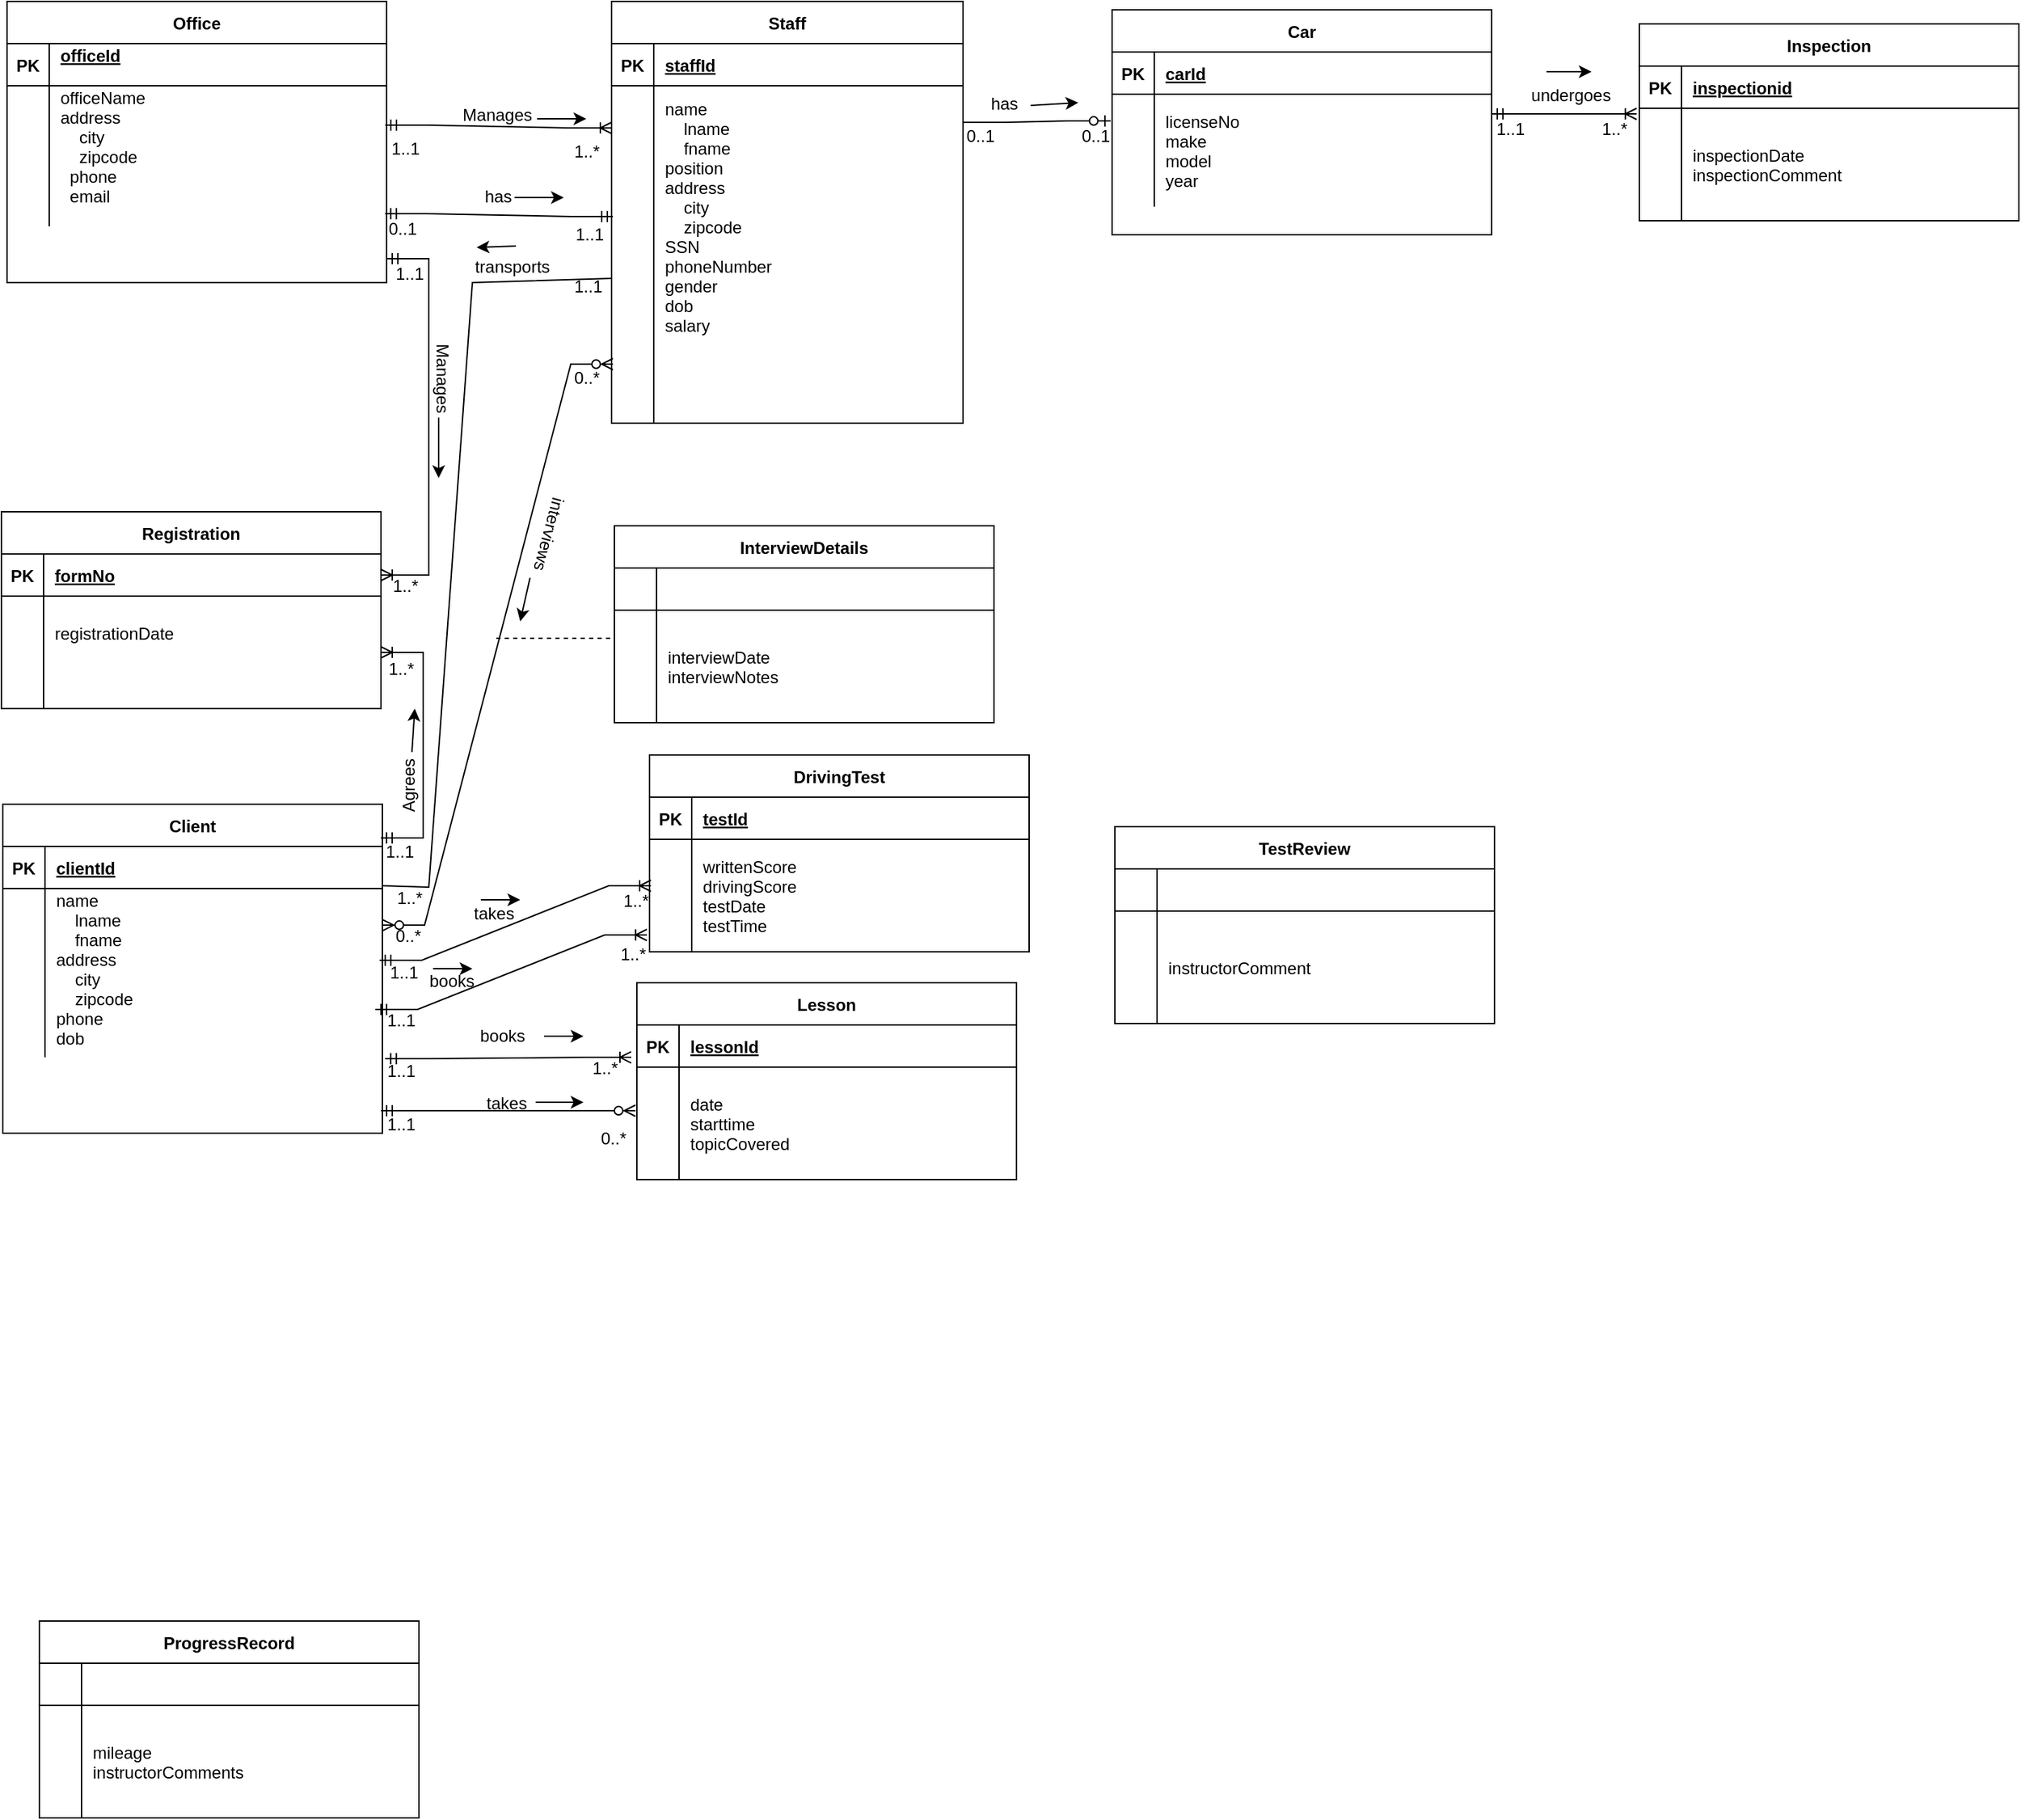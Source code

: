 <mxfile version="24.0.2" type="github">
  <diagram id="R2lEEEUBdFMjLlhIrx00" name="Page-1">
    <mxGraphModel dx="1194" dy="606" grid="0" gridSize="10" guides="1" tooltips="1" connect="1" arrows="1" fold="1" page="1" pageScale="1" pageWidth="850" pageHeight="1100" math="0" shadow="0" extFonts="Permanent Marker^https://fonts.googleapis.com/css?family=Permanent+Marker">
      <root>
        <mxCell id="0" />
        <mxCell id="1" parent="0" />
        <mxCell id="C-vyLk0tnHw3VtMMgP7b-2" value="Staff" style="shape=table;startSize=30;container=1;collapsible=1;childLayout=tableLayout;fixedRows=1;rowLines=0;fontStyle=1;align=center;resizeLast=1;" parent="1" vertex="1">
          <mxGeometry x="470" y="90" width="250" height="300" as="geometry" />
        </mxCell>
        <mxCell id="C-vyLk0tnHw3VtMMgP7b-3" value="" style="shape=partialRectangle;collapsible=0;dropTarget=0;pointerEvents=0;fillColor=none;points=[[0,0.5],[1,0.5]];portConstraint=eastwest;top=0;left=0;right=0;bottom=1;" parent="C-vyLk0tnHw3VtMMgP7b-2" vertex="1">
          <mxGeometry y="30" width="250" height="30" as="geometry" />
        </mxCell>
        <mxCell id="C-vyLk0tnHw3VtMMgP7b-4" value="PK" style="shape=partialRectangle;overflow=hidden;connectable=0;fillColor=none;top=0;left=0;bottom=0;right=0;fontStyle=1;" parent="C-vyLk0tnHw3VtMMgP7b-3" vertex="1">
          <mxGeometry width="30" height="30" as="geometry">
            <mxRectangle width="30" height="30" as="alternateBounds" />
          </mxGeometry>
        </mxCell>
        <mxCell id="C-vyLk0tnHw3VtMMgP7b-5" value="staffId" style="shape=partialRectangle;overflow=hidden;connectable=0;fillColor=none;top=0;left=0;bottom=0;right=0;align=left;spacingLeft=6;fontStyle=5;" parent="C-vyLk0tnHw3VtMMgP7b-3" vertex="1">
          <mxGeometry x="30" width="220" height="30" as="geometry">
            <mxRectangle width="220" height="30" as="alternateBounds" />
          </mxGeometry>
        </mxCell>
        <mxCell id="C-vyLk0tnHw3VtMMgP7b-6" value="" style="shape=partialRectangle;collapsible=0;dropTarget=0;pointerEvents=0;fillColor=none;points=[[0,0.5],[1,0.5]];portConstraint=eastwest;top=0;left=0;right=0;bottom=0;" parent="C-vyLk0tnHw3VtMMgP7b-2" vertex="1">
          <mxGeometry y="60" width="250" height="200" as="geometry" />
        </mxCell>
        <mxCell id="C-vyLk0tnHw3VtMMgP7b-7" value="" style="shape=partialRectangle;overflow=hidden;connectable=0;fillColor=none;top=0;left=0;bottom=0;right=0;" parent="C-vyLk0tnHw3VtMMgP7b-6" vertex="1">
          <mxGeometry width="30" height="200" as="geometry">
            <mxRectangle width="30" height="200" as="alternateBounds" />
          </mxGeometry>
        </mxCell>
        <mxCell id="C-vyLk0tnHw3VtMMgP7b-8" value="name&#xa;    lname&#xa;    fname&#xa;position&#xa;address&#xa;    city&#xa;    zipcode&#xa;SSN&#xa;phoneNumber&#xa;gender&#xa;dob&#xa;salary&#xa;" style="shape=partialRectangle;overflow=hidden;connectable=0;fillColor=none;top=0;left=0;bottom=0;right=0;align=left;spacingLeft=6;" parent="C-vyLk0tnHw3VtMMgP7b-6" vertex="1">
          <mxGeometry x="30" width="220" height="200" as="geometry">
            <mxRectangle width="220" height="200" as="alternateBounds" />
          </mxGeometry>
        </mxCell>
        <mxCell id="C-vyLk0tnHw3VtMMgP7b-9" value="" style="shape=partialRectangle;collapsible=0;dropTarget=0;pointerEvents=0;fillColor=none;points=[[0,0.5],[1,0.5]];portConstraint=eastwest;top=0;left=0;right=0;bottom=0;" parent="C-vyLk0tnHw3VtMMgP7b-2" vertex="1">
          <mxGeometry y="260" width="250" height="40" as="geometry" />
        </mxCell>
        <mxCell id="C-vyLk0tnHw3VtMMgP7b-10" value="" style="shape=partialRectangle;overflow=hidden;connectable=0;fillColor=none;top=0;left=0;bottom=0;right=0;" parent="C-vyLk0tnHw3VtMMgP7b-9" vertex="1">
          <mxGeometry width="30" height="40" as="geometry">
            <mxRectangle width="30" height="40" as="alternateBounds" />
          </mxGeometry>
        </mxCell>
        <mxCell id="C-vyLk0tnHw3VtMMgP7b-11" value="" style="shape=partialRectangle;overflow=hidden;connectable=0;fillColor=none;top=0;left=0;bottom=0;right=0;align=left;spacingLeft=6;" parent="C-vyLk0tnHw3VtMMgP7b-9" vertex="1">
          <mxGeometry x="30" width="220" height="40" as="geometry">
            <mxRectangle width="220" height="40" as="alternateBounds" />
          </mxGeometry>
        </mxCell>
        <mxCell id="C-vyLk0tnHw3VtMMgP7b-23" value="Office" style="shape=table;startSize=30;container=1;collapsible=1;childLayout=tableLayout;fixedRows=1;rowLines=0;fontStyle=1;align=center;resizeLast=1;" parent="1" vertex="1">
          <mxGeometry x="40" y="90" width="270" height="200" as="geometry" />
        </mxCell>
        <mxCell id="C-vyLk0tnHw3VtMMgP7b-24" value="" style="shape=partialRectangle;collapsible=0;dropTarget=0;pointerEvents=0;fillColor=none;points=[[0,0.5],[1,0.5]];portConstraint=eastwest;top=0;left=0;right=0;bottom=1;" parent="C-vyLk0tnHw3VtMMgP7b-23" vertex="1">
          <mxGeometry y="30" width="270" height="30" as="geometry" />
        </mxCell>
        <mxCell id="C-vyLk0tnHw3VtMMgP7b-25" value="PK" style="shape=partialRectangle;overflow=hidden;connectable=0;fillColor=none;top=0;left=0;bottom=0;right=0;fontStyle=1;" parent="C-vyLk0tnHw3VtMMgP7b-24" vertex="1">
          <mxGeometry width="30" height="30" as="geometry">
            <mxRectangle width="30" height="30" as="alternateBounds" />
          </mxGeometry>
        </mxCell>
        <mxCell id="C-vyLk0tnHw3VtMMgP7b-26" value="officeId&#xa;" style="shape=partialRectangle;overflow=hidden;connectable=0;fillColor=none;top=0;left=0;bottom=0;right=0;align=left;spacingLeft=6;fontStyle=5;" parent="C-vyLk0tnHw3VtMMgP7b-24" vertex="1">
          <mxGeometry x="30" width="240" height="30" as="geometry">
            <mxRectangle width="240" height="30" as="alternateBounds" />
          </mxGeometry>
        </mxCell>
        <mxCell id="C-vyLk0tnHw3VtMMgP7b-27" value="" style="shape=partialRectangle;collapsible=0;dropTarget=0;pointerEvents=0;fillColor=none;points=[[0,0.5],[1,0.5]];portConstraint=eastwest;top=0;left=0;right=0;bottom=0;" parent="C-vyLk0tnHw3VtMMgP7b-23" vertex="1">
          <mxGeometry y="60" width="270" height="100" as="geometry" />
        </mxCell>
        <mxCell id="C-vyLk0tnHw3VtMMgP7b-28" value="" style="shape=partialRectangle;overflow=hidden;connectable=0;fillColor=none;top=0;left=0;bottom=0;right=0;" parent="C-vyLk0tnHw3VtMMgP7b-27" vertex="1">
          <mxGeometry width="30" height="100" as="geometry">
            <mxRectangle width="30" height="100" as="alternateBounds" />
          </mxGeometry>
        </mxCell>
        <mxCell id="C-vyLk0tnHw3VtMMgP7b-29" value="officeName&#xa;address&#xa;    city&#xa;    zipcode&#xa;  phone&#xa;  email&#xa;&#xa;" style="shape=partialRectangle;overflow=hidden;connectable=0;fillColor=none;top=0;left=0;bottom=0;right=0;align=left;spacingLeft=6;" parent="C-vyLk0tnHw3VtMMgP7b-27" vertex="1">
          <mxGeometry x="30" width="240" height="100" as="geometry">
            <mxRectangle width="240" height="100" as="alternateBounds" />
          </mxGeometry>
        </mxCell>
        <mxCell id="NRWMTkdjOO6M37qrP40V-1" value="Client" style="shape=table;startSize=30;container=1;collapsible=1;childLayout=tableLayout;fixedRows=1;rowLines=0;fontStyle=1;align=center;resizeLast=1;" vertex="1" parent="1">
          <mxGeometry x="37" y="661" width="270" height="234" as="geometry" />
        </mxCell>
        <mxCell id="NRWMTkdjOO6M37qrP40V-2" value="" style="shape=partialRectangle;collapsible=0;dropTarget=0;pointerEvents=0;fillColor=none;points=[[0,0.5],[1,0.5]];portConstraint=eastwest;top=0;left=0;right=0;bottom=1;" vertex="1" parent="NRWMTkdjOO6M37qrP40V-1">
          <mxGeometry y="30" width="270" height="30" as="geometry" />
        </mxCell>
        <mxCell id="NRWMTkdjOO6M37qrP40V-3" value="PK" style="shape=partialRectangle;overflow=hidden;connectable=0;fillColor=none;top=0;left=0;bottom=0;right=0;fontStyle=1;" vertex="1" parent="NRWMTkdjOO6M37qrP40V-2">
          <mxGeometry width="30" height="30" as="geometry">
            <mxRectangle width="30" height="30" as="alternateBounds" />
          </mxGeometry>
        </mxCell>
        <mxCell id="NRWMTkdjOO6M37qrP40V-4" value="clientId" style="shape=partialRectangle;overflow=hidden;connectable=0;fillColor=none;top=0;left=0;bottom=0;right=0;align=left;spacingLeft=6;fontStyle=5;" vertex="1" parent="NRWMTkdjOO6M37qrP40V-2">
          <mxGeometry x="30" width="240" height="30" as="geometry">
            <mxRectangle width="240" height="30" as="alternateBounds" />
          </mxGeometry>
        </mxCell>
        <mxCell id="NRWMTkdjOO6M37qrP40V-5" value="" style="shape=partialRectangle;collapsible=0;dropTarget=0;pointerEvents=0;fillColor=none;points=[[0,0.5],[1,0.5]];portConstraint=eastwest;top=0;left=0;right=0;bottom=0;" vertex="1" parent="NRWMTkdjOO6M37qrP40V-1">
          <mxGeometry y="60" width="270" height="120" as="geometry" />
        </mxCell>
        <mxCell id="NRWMTkdjOO6M37qrP40V-6" value="" style="shape=partialRectangle;overflow=hidden;connectable=0;fillColor=none;top=0;left=0;bottom=0;right=0;" vertex="1" parent="NRWMTkdjOO6M37qrP40V-5">
          <mxGeometry width="30" height="120" as="geometry">
            <mxRectangle width="30" height="120" as="alternateBounds" />
          </mxGeometry>
        </mxCell>
        <mxCell id="NRWMTkdjOO6M37qrP40V-7" value="name&#xa;    lname&#xa;    fname&#xa;address&#xa;    city&#xa;    zipcode&#xa;phone&#xa;dob&#xa;    &#xa;&#xa;" style="shape=partialRectangle;overflow=hidden;connectable=0;fillColor=none;top=0;left=0;bottom=0;right=0;align=left;spacingLeft=6;" vertex="1" parent="NRWMTkdjOO6M37qrP40V-5">
          <mxGeometry x="30" width="240" height="120" as="geometry">
            <mxRectangle width="240" height="120" as="alternateBounds" />
          </mxGeometry>
        </mxCell>
        <mxCell id="NRWMTkdjOO6M37qrP40V-8" value="Registration" style="shape=table;startSize=30;container=1;collapsible=1;childLayout=tableLayout;fixedRows=1;rowLines=0;fontStyle=1;align=center;resizeLast=1;" vertex="1" parent="1">
          <mxGeometry x="36" y="453" width="270" height="140" as="geometry" />
        </mxCell>
        <mxCell id="NRWMTkdjOO6M37qrP40V-9" value="" style="shape=partialRectangle;collapsible=0;dropTarget=0;pointerEvents=0;fillColor=none;points=[[0,0.5],[1,0.5]];portConstraint=eastwest;top=0;left=0;right=0;bottom=1;" vertex="1" parent="NRWMTkdjOO6M37qrP40V-8">
          <mxGeometry y="30" width="270" height="30" as="geometry" />
        </mxCell>
        <mxCell id="NRWMTkdjOO6M37qrP40V-10" value="PK" style="shape=partialRectangle;overflow=hidden;connectable=0;fillColor=none;top=0;left=0;bottom=0;right=0;fontStyle=1;" vertex="1" parent="NRWMTkdjOO6M37qrP40V-9">
          <mxGeometry width="30" height="30" as="geometry">
            <mxRectangle width="30" height="30" as="alternateBounds" />
          </mxGeometry>
        </mxCell>
        <mxCell id="NRWMTkdjOO6M37qrP40V-11" value="formNo" style="shape=partialRectangle;overflow=hidden;connectable=0;fillColor=none;top=0;left=0;bottom=0;right=0;align=left;spacingLeft=6;fontStyle=5;" vertex="1" parent="NRWMTkdjOO6M37qrP40V-9">
          <mxGeometry x="30" width="240" height="30" as="geometry">
            <mxRectangle width="240" height="30" as="alternateBounds" />
          </mxGeometry>
        </mxCell>
        <mxCell id="NRWMTkdjOO6M37qrP40V-12" value="" style="shape=partialRectangle;collapsible=0;dropTarget=0;pointerEvents=0;fillColor=none;points=[[0,0.5],[1,0.5]];portConstraint=eastwest;top=0;left=0;right=0;bottom=0;" vertex="1" parent="NRWMTkdjOO6M37qrP40V-8">
          <mxGeometry y="60" width="270" height="80" as="geometry" />
        </mxCell>
        <mxCell id="NRWMTkdjOO6M37qrP40V-13" value="" style="shape=partialRectangle;overflow=hidden;connectable=0;fillColor=none;top=0;left=0;bottom=0;right=0;" vertex="1" parent="NRWMTkdjOO6M37qrP40V-12">
          <mxGeometry width="30" height="80" as="geometry">
            <mxRectangle width="30" height="80" as="alternateBounds" />
          </mxGeometry>
        </mxCell>
        <mxCell id="NRWMTkdjOO6M37qrP40V-14" value="registrationDate    &#xa;&#xa;" style="shape=partialRectangle;overflow=hidden;connectable=0;fillColor=none;top=0;left=0;bottom=0;right=0;align=left;spacingLeft=6;" vertex="1" parent="NRWMTkdjOO6M37qrP40V-12">
          <mxGeometry x="30" width="240" height="80" as="geometry">
            <mxRectangle width="240" height="80" as="alternateBounds" />
          </mxGeometry>
        </mxCell>
        <mxCell id="NRWMTkdjOO6M37qrP40V-15" value="Car" style="shape=table;startSize=30;container=1;collapsible=1;childLayout=tableLayout;fixedRows=1;rowLines=0;fontStyle=1;align=center;resizeLast=1;" vertex="1" parent="1">
          <mxGeometry x="826" y="96" width="270" height="160" as="geometry" />
        </mxCell>
        <mxCell id="NRWMTkdjOO6M37qrP40V-16" value="" style="shape=partialRectangle;collapsible=0;dropTarget=0;pointerEvents=0;fillColor=none;points=[[0,0.5],[1,0.5]];portConstraint=eastwest;top=0;left=0;right=0;bottom=1;" vertex="1" parent="NRWMTkdjOO6M37qrP40V-15">
          <mxGeometry y="30" width="270" height="30" as="geometry" />
        </mxCell>
        <mxCell id="NRWMTkdjOO6M37qrP40V-17" value="PK" style="shape=partialRectangle;overflow=hidden;connectable=0;fillColor=none;top=0;left=0;bottom=0;right=0;fontStyle=1;" vertex="1" parent="NRWMTkdjOO6M37qrP40V-16">
          <mxGeometry width="30" height="30" as="geometry">
            <mxRectangle width="30" height="30" as="alternateBounds" />
          </mxGeometry>
        </mxCell>
        <mxCell id="NRWMTkdjOO6M37qrP40V-18" value="carId" style="shape=partialRectangle;overflow=hidden;connectable=0;fillColor=none;top=0;left=0;bottom=0;right=0;align=left;spacingLeft=6;fontStyle=5;" vertex="1" parent="NRWMTkdjOO6M37qrP40V-16">
          <mxGeometry x="30" width="240" height="30" as="geometry">
            <mxRectangle width="240" height="30" as="alternateBounds" />
          </mxGeometry>
        </mxCell>
        <mxCell id="NRWMTkdjOO6M37qrP40V-19" value="" style="shape=partialRectangle;collapsible=0;dropTarget=0;pointerEvents=0;fillColor=none;points=[[0,0.5],[1,0.5]];portConstraint=eastwest;top=0;left=0;right=0;bottom=0;" vertex="1" parent="NRWMTkdjOO6M37qrP40V-15">
          <mxGeometry y="60" width="270" height="80" as="geometry" />
        </mxCell>
        <mxCell id="NRWMTkdjOO6M37qrP40V-20" value="" style="shape=partialRectangle;overflow=hidden;connectable=0;fillColor=none;top=0;left=0;bottom=0;right=0;" vertex="1" parent="NRWMTkdjOO6M37qrP40V-19">
          <mxGeometry width="30" height="80" as="geometry">
            <mxRectangle width="30" height="80" as="alternateBounds" />
          </mxGeometry>
        </mxCell>
        <mxCell id="NRWMTkdjOO6M37qrP40V-21" value="licenseNo&#xa;make&#xa;model&#xa;year" style="shape=partialRectangle;overflow=hidden;connectable=0;fillColor=none;top=0;left=0;bottom=0;right=0;align=left;spacingLeft=6;" vertex="1" parent="NRWMTkdjOO6M37qrP40V-19">
          <mxGeometry x="30" width="240" height="80" as="geometry">
            <mxRectangle width="240" height="80" as="alternateBounds" />
          </mxGeometry>
        </mxCell>
        <mxCell id="NRWMTkdjOO6M37qrP40V-22" value="Inspection" style="shape=table;startSize=30;container=1;collapsible=1;childLayout=tableLayout;fixedRows=1;rowLines=0;fontStyle=1;align=center;resizeLast=1;" vertex="1" parent="1">
          <mxGeometry x="1201" y="106" width="270" height="140" as="geometry" />
        </mxCell>
        <mxCell id="NRWMTkdjOO6M37qrP40V-23" value="" style="shape=partialRectangle;collapsible=0;dropTarget=0;pointerEvents=0;fillColor=none;points=[[0,0.5],[1,0.5]];portConstraint=eastwest;top=0;left=0;right=0;bottom=1;" vertex="1" parent="NRWMTkdjOO6M37qrP40V-22">
          <mxGeometry y="30" width="270" height="30" as="geometry" />
        </mxCell>
        <mxCell id="NRWMTkdjOO6M37qrP40V-24" value="PK" style="shape=partialRectangle;overflow=hidden;connectable=0;fillColor=none;top=0;left=0;bottom=0;right=0;fontStyle=1;" vertex="1" parent="NRWMTkdjOO6M37qrP40V-23">
          <mxGeometry width="30" height="30" as="geometry">
            <mxRectangle width="30" height="30" as="alternateBounds" />
          </mxGeometry>
        </mxCell>
        <mxCell id="NRWMTkdjOO6M37qrP40V-25" value="inspectionid" style="shape=partialRectangle;overflow=hidden;connectable=0;fillColor=none;top=0;left=0;bottom=0;right=0;align=left;spacingLeft=6;fontStyle=5;" vertex="1" parent="NRWMTkdjOO6M37qrP40V-23">
          <mxGeometry x="30" width="240" height="30" as="geometry">
            <mxRectangle width="240" height="30" as="alternateBounds" />
          </mxGeometry>
        </mxCell>
        <mxCell id="NRWMTkdjOO6M37qrP40V-26" value="" style="shape=partialRectangle;collapsible=0;dropTarget=0;pointerEvents=0;fillColor=none;points=[[0,0.5],[1,0.5]];portConstraint=eastwest;top=0;left=0;right=0;bottom=0;" vertex="1" parent="NRWMTkdjOO6M37qrP40V-22">
          <mxGeometry y="60" width="270" height="80" as="geometry" />
        </mxCell>
        <mxCell id="NRWMTkdjOO6M37qrP40V-27" value="" style="shape=partialRectangle;overflow=hidden;connectable=0;fillColor=none;top=0;left=0;bottom=0;right=0;" vertex="1" parent="NRWMTkdjOO6M37qrP40V-26">
          <mxGeometry width="30" height="80" as="geometry">
            <mxRectangle width="30" height="80" as="alternateBounds" />
          </mxGeometry>
        </mxCell>
        <mxCell id="NRWMTkdjOO6M37qrP40V-28" value="inspectionDate&#xa;inspectionComment" style="shape=partialRectangle;overflow=hidden;connectable=0;fillColor=none;top=0;left=0;bottom=0;right=0;align=left;spacingLeft=6;" vertex="1" parent="NRWMTkdjOO6M37qrP40V-26">
          <mxGeometry x="30" width="240" height="80" as="geometry">
            <mxRectangle width="240" height="80" as="alternateBounds" />
          </mxGeometry>
        </mxCell>
        <mxCell id="NRWMTkdjOO6M37qrP40V-29" value="Lesson" style="shape=table;startSize=30;container=1;collapsible=1;childLayout=tableLayout;fixedRows=1;rowLines=0;fontStyle=1;align=center;resizeLast=1;" vertex="1" parent="1">
          <mxGeometry x="488" y="788" width="270" height="140" as="geometry" />
        </mxCell>
        <mxCell id="NRWMTkdjOO6M37qrP40V-30" value="" style="shape=partialRectangle;collapsible=0;dropTarget=0;pointerEvents=0;fillColor=none;points=[[0,0.5],[1,0.5]];portConstraint=eastwest;top=0;left=0;right=0;bottom=1;" vertex="1" parent="NRWMTkdjOO6M37qrP40V-29">
          <mxGeometry y="30" width="270" height="30" as="geometry" />
        </mxCell>
        <mxCell id="NRWMTkdjOO6M37qrP40V-31" value="PK" style="shape=partialRectangle;overflow=hidden;connectable=0;fillColor=none;top=0;left=0;bottom=0;right=0;fontStyle=1;" vertex="1" parent="NRWMTkdjOO6M37qrP40V-30">
          <mxGeometry width="30" height="30" as="geometry">
            <mxRectangle width="30" height="30" as="alternateBounds" />
          </mxGeometry>
        </mxCell>
        <mxCell id="NRWMTkdjOO6M37qrP40V-32" value="lessonId" style="shape=partialRectangle;overflow=hidden;connectable=0;fillColor=none;top=0;left=0;bottom=0;right=0;align=left;spacingLeft=6;fontStyle=5;" vertex="1" parent="NRWMTkdjOO6M37qrP40V-30">
          <mxGeometry x="30" width="240" height="30" as="geometry">
            <mxRectangle width="240" height="30" as="alternateBounds" />
          </mxGeometry>
        </mxCell>
        <mxCell id="NRWMTkdjOO6M37qrP40V-33" value="" style="shape=partialRectangle;collapsible=0;dropTarget=0;pointerEvents=0;fillColor=none;points=[[0,0.5],[1,0.5]];portConstraint=eastwest;top=0;left=0;right=0;bottom=0;" vertex="1" parent="NRWMTkdjOO6M37qrP40V-29">
          <mxGeometry y="60" width="270" height="80" as="geometry" />
        </mxCell>
        <mxCell id="NRWMTkdjOO6M37qrP40V-34" value="" style="shape=partialRectangle;overflow=hidden;connectable=0;fillColor=none;top=0;left=0;bottom=0;right=0;" vertex="1" parent="NRWMTkdjOO6M37qrP40V-33">
          <mxGeometry width="30" height="80" as="geometry">
            <mxRectangle width="30" height="80" as="alternateBounds" />
          </mxGeometry>
        </mxCell>
        <mxCell id="NRWMTkdjOO6M37qrP40V-35" value="date&#xa;starttime&#xa;topicCovered" style="shape=partialRectangle;overflow=hidden;connectable=0;fillColor=none;top=0;left=0;bottom=0;right=0;align=left;spacingLeft=6;" vertex="1" parent="NRWMTkdjOO6M37qrP40V-33">
          <mxGeometry x="30" width="240" height="80" as="geometry">
            <mxRectangle width="240" height="80" as="alternateBounds" />
          </mxGeometry>
        </mxCell>
        <mxCell id="NRWMTkdjOO6M37qrP40V-36" value="ProgressRecord" style="shape=table;startSize=30;container=1;collapsible=1;childLayout=tableLayout;fixedRows=1;rowLines=0;fontStyle=1;align=center;resizeLast=1;" vertex="1" parent="1">
          <mxGeometry x="63" y="1242" width="270" height="140" as="geometry" />
        </mxCell>
        <mxCell id="NRWMTkdjOO6M37qrP40V-37" value="" style="shape=partialRectangle;collapsible=0;dropTarget=0;pointerEvents=0;fillColor=none;points=[[0,0.5],[1,0.5]];portConstraint=eastwest;top=0;left=0;right=0;bottom=1;" vertex="1" parent="NRWMTkdjOO6M37qrP40V-36">
          <mxGeometry y="30" width="270" height="30" as="geometry" />
        </mxCell>
        <mxCell id="NRWMTkdjOO6M37qrP40V-38" value="" style="shape=partialRectangle;overflow=hidden;connectable=0;fillColor=none;top=0;left=0;bottom=0;right=0;fontStyle=1;" vertex="1" parent="NRWMTkdjOO6M37qrP40V-37">
          <mxGeometry width="30" height="30" as="geometry">
            <mxRectangle width="30" height="30" as="alternateBounds" />
          </mxGeometry>
        </mxCell>
        <mxCell id="NRWMTkdjOO6M37qrP40V-39" value="" style="shape=partialRectangle;overflow=hidden;connectable=0;fillColor=none;top=0;left=0;bottom=0;right=0;align=left;spacingLeft=6;fontStyle=5;" vertex="1" parent="NRWMTkdjOO6M37qrP40V-37">
          <mxGeometry x="30" width="240" height="30" as="geometry">
            <mxRectangle width="240" height="30" as="alternateBounds" />
          </mxGeometry>
        </mxCell>
        <mxCell id="NRWMTkdjOO6M37qrP40V-40" value="" style="shape=partialRectangle;collapsible=0;dropTarget=0;pointerEvents=0;fillColor=none;points=[[0,0.5],[1,0.5]];portConstraint=eastwest;top=0;left=0;right=0;bottom=0;" vertex="1" parent="NRWMTkdjOO6M37qrP40V-36">
          <mxGeometry y="60" width="270" height="80" as="geometry" />
        </mxCell>
        <mxCell id="NRWMTkdjOO6M37qrP40V-41" value="" style="shape=partialRectangle;overflow=hidden;connectable=0;fillColor=none;top=0;left=0;bottom=0;right=0;" vertex="1" parent="NRWMTkdjOO6M37qrP40V-40">
          <mxGeometry width="30" height="80" as="geometry">
            <mxRectangle width="30" height="80" as="alternateBounds" />
          </mxGeometry>
        </mxCell>
        <mxCell id="NRWMTkdjOO6M37qrP40V-42" value="mileage&#xa;instructorComments" style="shape=partialRectangle;overflow=hidden;connectable=0;fillColor=none;top=0;left=0;bottom=0;right=0;align=left;spacingLeft=6;" vertex="1" parent="NRWMTkdjOO6M37qrP40V-40">
          <mxGeometry x="30" width="240" height="80" as="geometry">
            <mxRectangle width="240" height="80" as="alternateBounds" />
          </mxGeometry>
        </mxCell>
        <mxCell id="NRWMTkdjOO6M37qrP40V-43" value="DrivingTest" style="shape=table;startSize=30;container=1;collapsible=1;childLayout=tableLayout;fixedRows=1;rowLines=0;fontStyle=1;align=center;resizeLast=1;" vertex="1" parent="1">
          <mxGeometry x="497" y="626" width="270" height="140" as="geometry" />
        </mxCell>
        <mxCell id="NRWMTkdjOO6M37qrP40V-44" value="" style="shape=partialRectangle;collapsible=0;dropTarget=0;pointerEvents=0;fillColor=none;points=[[0,0.5],[1,0.5]];portConstraint=eastwest;top=0;left=0;right=0;bottom=1;" vertex="1" parent="NRWMTkdjOO6M37qrP40V-43">
          <mxGeometry y="30" width="270" height="30" as="geometry" />
        </mxCell>
        <mxCell id="NRWMTkdjOO6M37qrP40V-45" value="PK" style="shape=partialRectangle;overflow=hidden;connectable=0;fillColor=none;top=0;left=0;bottom=0;right=0;fontStyle=1;" vertex="1" parent="NRWMTkdjOO6M37qrP40V-44">
          <mxGeometry width="30" height="30" as="geometry">
            <mxRectangle width="30" height="30" as="alternateBounds" />
          </mxGeometry>
        </mxCell>
        <mxCell id="NRWMTkdjOO6M37qrP40V-46" value="testId" style="shape=partialRectangle;overflow=hidden;connectable=0;fillColor=none;top=0;left=0;bottom=0;right=0;align=left;spacingLeft=6;fontStyle=5;" vertex="1" parent="NRWMTkdjOO6M37qrP40V-44">
          <mxGeometry x="30" width="240" height="30" as="geometry">
            <mxRectangle width="240" height="30" as="alternateBounds" />
          </mxGeometry>
        </mxCell>
        <mxCell id="NRWMTkdjOO6M37qrP40V-47" value="" style="shape=partialRectangle;collapsible=0;dropTarget=0;pointerEvents=0;fillColor=none;points=[[0,0.5],[1,0.5]];portConstraint=eastwest;top=0;left=0;right=0;bottom=0;" vertex="1" parent="NRWMTkdjOO6M37qrP40V-43">
          <mxGeometry y="60" width="270" height="80" as="geometry" />
        </mxCell>
        <mxCell id="NRWMTkdjOO6M37qrP40V-48" value="" style="shape=partialRectangle;overflow=hidden;connectable=0;fillColor=none;top=0;left=0;bottom=0;right=0;" vertex="1" parent="NRWMTkdjOO6M37qrP40V-47">
          <mxGeometry width="30" height="80" as="geometry">
            <mxRectangle width="30" height="80" as="alternateBounds" />
          </mxGeometry>
        </mxCell>
        <mxCell id="NRWMTkdjOO6M37qrP40V-49" value="writtenScore&#xa;drivingScore&#xa;testDate&#xa;testTime" style="shape=partialRectangle;overflow=hidden;connectable=0;fillColor=none;top=0;left=0;bottom=0;right=0;align=left;spacingLeft=6;" vertex="1" parent="NRWMTkdjOO6M37qrP40V-47">
          <mxGeometry x="30" width="240" height="80" as="geometry">
            <mxRectangle width="240" height="80" as="alternateBounds" />
          </mxGeometry>
        </mxCell>
        <mxCell id="NRWMTkdjOO6M37qrP40V-50" value="TestReview" style="shape=table;startSize=30;container=1;collapsible=1;childLayout=tableLayout;fixedRows=1;rowLines=0;fontStyle=1;align=center;resizeLast=1;" vertex="1" parent="1">
          <mxGeometry x="828" y="677" width="270" height="140" as="geometry" />
        </mxCell>
        <mxCell id="NRWMTkdjOO6M37qrP40V-51" value="" style="shape=partialRectangle;collapsible=0;dropTarget=0;pointerEvents=0;fillColor=none;points=[[0,0.5],[1,0.5]];portConstraint=eastwest;top=0;left=0;right=0;bottom=1;" vertex="1" parent="NRWMTkdjOO6M37qrP40V-50">
          <mxGeometry y="30" width="270" height="30" as="geometry" />
        </mxCell>
        <mxCell id="NRWMTkdjOO6M37qrP40V-52" value="" style="shape=partialRectangle;overflow=hidden;connectable=0;fillColor=none;top=0;left=0;bottom=0;right=0;fontStyle=1;" vertex="1" parent="NRWMTkdjOO6M37qrP40V-51">
          <mxGeometry width="30" height="30" as="geometry">
            <mxRectangle width="30" height="30" as="alternateBounds" />
          </mxGeometry>
        </mxCell>
        <mxCell id="NRWMTkdjOO6M37qrP40V-53" value="" style="shape=partialRectangle;overflow=hidden;connectable=0;fillColor=none;top=0;left=0;bottom=0;right=0;align=left;spacingLeft=6;fontStyle=5;" vertex="1" parent="NRWMTkdjOO6M37qrP40V-51">
          <mxGeometry x="30" width="240" height="30" as="geometry">
            <mxRectangle width="240" height="30" as="alternateBounds" />
          </mxGeometry>
        </mxCell>
        <mxCell id="NRWMTkdjOO6M37qrP40V-54" value="" style="shape=partialRectangle;collapsible=0;dropTarget=0;pointerEvents=0;fillColor=none;points=[[0,0.5],[1,0.5]];portConstraint=eastwest;top=0;left=0;right=0;bottom=0;" vertex="1" parent="NRWMTkdjOO6M37qrP40V-50">
          <mxGeometry y="60" width="270" height="80" as="geometry" />
        </mxCell>
        <mxCell id="NRWMTkdjOO6M37qrP40V-55" value="" style="shape=partialRectangle;overflow=hidden;connectable=0;fillColor=none;top=0;left=0;bottom=0;right=0;" vertex="1" parent="NRWMTkdjOO6M37qrP40V-54">
          <mxGeometry width="30" height="80" as="geometry">
            <mxRectangle width="30" height="80" as="alternateBounds" />
          </mxGeometry>
        </mxCell>
        <mxCell id="NRWMTkdjOO6M37qrP40V-56" value="instructorComment" style="shape=partialRectangle;overflow=hidden;connectable=0;fillColor=none;top=0;left=0;bottom=0;right=0;align=left;spacingLeft=6;" vertex="1" parent="NRWMTkdjOO6M37qrP40V-54">
          <mxGeometry x="30" width="240" height="80" as="geometry">
            <mxRectangle width="240" height="80" as="alternateBounds" />
          </mxGeometry>
        </mxCell>
        <mxCell id="NRWMTkdjOO6M37qrP40V-57" value="InterviewDetails" style="shape=table;startSize=30;container=1;collapsible=1;childLayout=tableLayout;fixedRows=1;rowLines=0;fontStyle=1;align=center;resizeLast=1;" vertex="1" parent="1">
          <mxGeometry x="472" y="463" width="270" height="140" as="geometry" />
        </mxCell>
        <mxCell id="NRWMTkdjOO6M37qrP40V-58" value="" style="shape=partialRectangle;collapsible=0;dropTarget=0;pointerEvents=0;fillColor=none;points=[[0,0.5],[1,0.5]];portConstraint=eastwest;top=0;left=0;right=0;bottom=1;" vertex="1" parent="NRWMTkdjOO6M37qrP40V-57">
          <mxGeometry y="30" width="270" height="30" as="geometry" />
        </mxCell>
        <mxCell id="NRWMTkdjOO6M37qrP40V-59" value="" style="shape=partialRectangle;overflow=hidden;connectable=0;fillColor=none;top=0;left=0;bottom=0;right=0;fontStyle=1;" vertex="1" parent="NRWMTkdjOO6M37qrP40V-58">
          <mxGeometry width="30" height="30" as="geometry">
            <mxRectangle width="30" height="30" as="alternateBounds" />
          </mxGeometry>
        </mxCell>
        <mxCell id="NRWMTkdjOO6M37qrP40V-60" value="" style="shape=partialRectangle;overflow=hidden;connectable=0;fillColor=none;top=0;left=0;bottom=0;right=0;align=left;spacingLeft=6;fontStyle=5;" vertex="1" parent="NRWMTkdjOO6M37qrP40V-58">
          <mxGeometry x="30" width="240" height="30" as="geometry">
            <mxRectangle width="240" height="30" as="alternateBounds" />
          </mxGeometry>
        </mxCell>
        <mxCell id="NRWMTkdjOO6M37qrP40V-61" value="" style="shape=partialRectangle;collapsible=0;dropTarget=0;pointerEvents=0;fillColor=none;points=[[0,0.5],[1,0.5]];portConstraint=eastwest;top=0;left=0;right=0;bottom=0;" vertex="1" parent="NRWMTkdjOO6M37qrP40V-57">
          <mxGeometry y="60" width="270" height="80" as="geometry" />
        </mxCell>
        <mxCell id="NRWMTkdjOO6M37qrP40V-62" value="" style="shape=partialRectangle;overflow=hidden;connectable=0;fillColor=none;top=0;left=0;bottom=0;right=0;" vertex="1" parent="NRWMTkdjOO6M37qrP40V-61">
          <mxGeometry width="30" height="80" as="geometry">
            <mxRectangle width="30" height="80" as="alternateBounds" />
          </mxGeometry>
        </mxCell>
        <mxCell id="NRWMTkdjOO6M37qrP40V-63" value="interviewDate&#xa;interviewNotes" style="shape=partialRectangle;overflow=hidden;connectable=0;fillColor=none;top=0;left=0;bottom=0;right=0;align=left;spacingLeft=6;" vertex="1" parent="NRWMTkdjOO6M37qrP40V-61">
          <mxGeometry x="30" width="240" height="80" as="geometry">
            <mxRectangle width="240" height="80" as="alternateBounds" />
          </mxGeometry>
        </mxCell>
        <mxCell id="NRWMTkdjOO6M37qrP40V-65" value="" style="edgeStyle=entityRelationEdgeStyle;fontSize=12;html=1;endArrow=ERmandOne;startArrow=ERmandOne;rounded=0;entryX=0.004;entryY=0.465;entryDx=0;entryDy=0;exitX=0.996;exitY=0.91;exitDx=0;exitDy=0;exitPerimeter=0;entryPerimeter=0;" edge="1" parent="1" source="C-vyLk0tnHw3VtMMgP7b-27" target="C-vyLk0tnHw3VtMMgP7b-6">
          <mxGeometry width="100" height="100" relative="1" as="geometry">
            <mxPoint x="312" y="253" as="sourcePoint" />
            <mxPoint x="412" y="153" as="targetPoint" />
          </mxGeometry>
        </mxCell>
        <mxCell id="NRWMTkdjOO6M37qrP40V-66" value="0..1" style="text;html=1;align=center;verticalAlign=middle;resizable=0;points=[];autosize=1;strokeColor=none;fillColor=none;" vertex="1" parent="1">
          <mxGeometry x="302" y="239" width="38" height="26" as="geometry" />
        </mxCell>
        <mxCell id="NRWMTkdjOO6M37qrP40V-68" value="1..1" style="text;html=1;align=center;verticalAlign=middle;resizable=0;points=[];autosize=1;strokeColor=none;fillColor=none;" vertex="1" parent="1">
          <mxGeometry x="435" y="243" width="38" height="26" as="geometry" />
        </mxCell>
        <mxCell id="NRWMTkdjOO6M37qrP40V-70" value="1..1" style="text;html=1;align=center;verticalAlign=middle;resizable=0;points=[];autosize=1;strokeColor=none;fillColor=none;" vertex="1" parent="1">
          <mxGeometry x="304" y="182" width="38" height="26" as="geometry" />
        </mxCell>
        <mxCell id="NRWMTkdjOO6M37qrP40V-71" value="1..*" style="text;html=1;align=center;verticalAlign=middle;resizable=0;points=[];autosize=1;strokeColor=none;fillColor=none;" vertex="1" parent="1">
          <mxGeometry x="434" y="184" width="36" height="26" as="geometry" />
        </mxCell>
        <mxCell id="NRWMTkdjOO6M37qrP40V-72" value="Manages&amp;nbsp;" style="text;html=1;align=center;verticalAlign=middle;resizable=0;points=[];autosize=1;strokeColor=none;fillColor=none;" vertex="1" parent="1">
          <mxGeometry x="354" y="158" width="71" height="26" as="geometry" />
        </mxCell>
        <mxCell id="NRWMTkdjOO6M37qrP40V-73" value="" style="endArrow=classic;html=1;rounded=0;" edge="1" parent="1">
          <mxGeometry width="50" height="50" relative="1" as="geometry">
            <mxPoint x="417" y="173.5" as="sourcePoint" />
            <mxPoint x="452" y="173.5" as="targetPoint" />
          </mxGeometry>
        </mxCell>
        <mxCell id="NRWMTkdjOO6M37qrP40V-75" value="has" style="text;html=1;align=center;verticalAlign=middle;resizable=0;points=[];autosize=1;strokeColor=none;fillColor=none;" vertex="1" parent="1">
          <mxGeometry x="370" y="216" width="37" height="26" as="geometry" />
        </mxCell>
        <mxCell id="NRWMTkdjOO6M37qrP40V-76" value="" style="endArrow=classic;html=1;rounded=0;" edge="1" parent="1">
          <mxGeometry width="50" height="50" relative="1" as="geometry">
            <mxPoint x="401" y="229.5" as="sourcePoint" />
            <mxPoint x="436" y="229.5" as="targetPoint" />
          </mxGeometry>
        </mxCell>
        <mxCell id="NRWMTkdjOO6M37qrP40V-77" value="" style="edgeStyle=entityRelationEdgeStyle;fontSize=12;html=1;endArrow=ERzeroToOne;endFill=1;rounded=0;entryX=-0.004;entryY=0.238;entryDx=0;entryDy=0;entryPerimeter=0;" edge="1" parent="1" target="NRWMTkdjOO6M37qrP40V-19">
          <mxGeometry width="100" height="100" relative="1" as="geometry">
            <mxPoint x="720" y="176" as="sourcePoint" />
            <mxPoint x="820" y="76" as="targetPoint" />
          </mxGeometry>
        </mxCell>
        <mxCell id="NRWMTkdjOO6M37qrP40V-79" value="0..1" style="text;html=1;align=center;verticalAlign=middle;resizable=0;points=[];autosize=1;strokeColor=none;fillColor=none;" vertex="1" parent="1">
          <mxGeometry x="713" y="173" width="38" height="26" as="geometry" />
        </mxCell>
        <mxCell id="NRWMTkdjOO6M37qrP40V-80" value="0..1" style="text;html=1;align=center;verticalAlign=middle;resizable=0;points=[];autosize=1;strokeColor=none;fillColor=none;" vertex="1" parent="1">
          <mxGeometry x="795" y="173" width="38" height="26" as="geometry" />
        </mxCell>
        <mxCell id="NRWMTkdjOO6M37qrP40V-81" value="has" style="text;html=1;align=center;verticalAlign=middle;resizable=0;points=[];autosize=1;strokeColor=none;fillColor=none;" vertex="1" parent="1">
          <mxGeometry x="730" y="150" width="37" height="26" as="geometry" />
        </mxCell>
        <mxCell id="NRWMTkdjOO6M37qrP40V-83" value="" style="endArrow=classic;html=1;rounded=0;exitX=1.027;exitY=0.538;exitDx=0;exitDy=0;exitPerimeter=0;" edge="1" parent="1" source="NRWMTkdjOO6M37qrP40V-81">
          <mxGeometry width="50" height="50" relative="1" as="geometry">
            <mxPoint x="758" y="162" as="sourcePoint" />
            <mxPoint x="802" y="162" as="targetPoint" />
          </mxGeometry>
        </mxCell>
        <mxCell id="NRWMTkdjOO6M37qrP40V-85" value="" style="edgeStyle=entityRelationEdgeStyle;fontSize=12;html=1;endArrow=ERoneToMany;startArrow=ERmandOne;rounded=0;exitX=1;exitY=0.175;exitDx=0;exitDy=0;exitPerimeter=0;entryX=-0.007;entryY=0.05;entryDx=0;entryDy=0;entryPerimeter=0;" edge="1" parent="1" source="NRWMTkdjOO6M37qrP40V-19" target="NRWMTkdjOO6M37qrP40V-26">
          <mxGeometry width="100" height="100" relative="1" as="geometry">
            <mxPoint x="969" y="269" as="sourcePoint" />
            <mxPoint x="821" y="399" as="targetPoint" />
            <Array as="points">
              <mxPoint x="945" y="281" />
              <mxPoint x="923" y="309" />
            </Array>
          </mxGeometry>
        </mxCell>
        <mxCell id="NRWMTkdjOO6M37qrP40V-86" value="" style="endArrow=classic;html=1;rounded=0;entryX=0.707;entryY=-0.154;entryDx=0;entryDy=0;entryPerimeter=0;" edge="1" parent="1" target="NRWMTkdjOO6M37qrP40V-87">
          <mxGeometry width="50" height="50" relative="1" as="geometry">
            <mxPoint x="1135" y="140" as="sourcePoint" />
            <mxPoint x="873" y="275" as="targetPoint" />
          </mxGeometry>
        </mxCell>
        <mxCell id="NRWMTkdjOO6M37qrP40V-87" value="undergoes" style="text;html=1;align=center;verticalAlign=middle;resizable=0;points=[];autosize=1;strokeColor=none;fillColor=none;rotation=0;" vertex="1" parent="1">
          <mxGeometry x="1114" y="144" width="75" height="26" as="geometry" />
        </mxCell>
        <mxCell id="NRWMTkdjOO6M37qrP40V-88" value="1..1" style="text;html=1;align=center;verticalAlign=middle;resizable=0;points=[];autosize=1;strokeColor=none;fillColor=none;" vertex="1" parent="1">
          <mxGeometry x="1090" y="168" width="38" height="26" as="geometry" />
        </mxCell>
        <mxCell id="NRWMTkdjOO6M37qrP40V-89" value="1..*" style="text;html=1;align=center;verticalAlign=middle;resizable=0;points=[];autosize=1;strokeColor=none;fillColor=none;" vertex="1" parent="1">
          <mxGeometry x="1165" y="168" width="36" height="26" as="geometry" />
        </mxCell>
        <mxCell id="NRWMTkdjOO6M37qrP40V-90" value="" style="edgeStyle=entityRelationEdgeStyle;fontSize=12;html=1;endArrow=ERoneToMany;startArrow=ERmandOne;rounded=0;exitX=0.996;exitY=-0.2;exitDx=0;exitDy=0;exitPerimeter=0;" edge="1" parent="1" source="NRWMTkdjOO6M37qrP40V-2" target="NRWMTkdjOO6M37qrP40V-12">
          <mxGeometry width="100" height="100" relative="1" as="geometry">
            <mxPoint x="172" y="574" as="sourcePoint" />
            <mxPoint x="385" y="530" as="targetPoint" />
          </mxGeometry>
        </mxCell>
        <mxCell id="NRWMTkdjOO6M37qrP40V-91" value="" style="edgeStyle=entityRelationEdgeStyle;fontSize=12;html=1;endArrow=ERoneToMany;startArrow=ERmandOne;rounded=0;entryX=0;entryY=0.15;entryDx=0;entryDy=0;entryPerimeter=0;" edge="1" parent="1" target="C-vyLk0tnHw3VtMMgP7b-6">
          <mxGeometry width="100" height="100" relative="1" as="geometry">
            <mxPoint x="309" y="178" as="sourcePoint" />
            <mxPoint x="99" y="518" as="targetPoint" />
          </mxGeometry>
        </mxCell>
        <mxCell id="NRWMTkdjOO6M37qrP40V-92" value="" style="edgeStyle=entityRelationEdgeStyle;fontSize=12;html=1;endArrow=ERoneToMany;startArrow=ERmandOne;rounded=0;entryX=1;entryY=0.5;entryDx=0;entryDy=0;" edge="1" parent="1" target="NRWMTkdjOO6M37qrP40V-9">
          <mxGeometry width="100" height="100" relative="1" as="geometry">
            <mxPoint x="310" y="273" as="sourcePoint" />
            <mxPoint x="308.97" y="552.04" as="targetPoint" />
            <Array as="points">
              <mxPoint x="14" y="355" />
              <mxPoint x="2" y="348" />
              <mxPoint x="25" y="353" />
            </Array>
          </mxGeometry>
        </mxCell>
        <mxCell id="NRWMTkdjOO6M37qrP40V-93" value="Manages&amp;nbsp;" style="text;html=1;align=center;verticalAlign=middle;resizable=0;points=[];autosize=1;strokeColor=none;fillColor=none;rotation=90;" vertex="1" parent="1">
          <mxGeometry x="314" y="346" width="71" height="26" as="geometry" />
        </mxCell>
        <mxCell id="NRWMTkdjOO6M37qrP40V-94" value="" style="endArrow=classic;html=1;rounded=0;" edge="1" parent="1">
          <mxGeometry width="50" height="50" relative="1" as="geometry">
            <mxPoint x="347" y="386" as="sourcePoint" />
            <mxPoint x="347" y="429" as="targetPoint" />
          </mxGeometry>
        </mxCell>
        <mxCell id="NRWMTkdjOO6M37qrP40V-95" value="1..1" style="text;html=1;align=center;verticalAlign=middle;resizable=0;points=[];autosize=1;strokeColor=none;fillColor=none;" vertex="1" parent="1">
          <mxGeometry x="307" y="271" width="38" height="26" as="geometry" />
        </mxCell>
        <mxCell id="NRWMTkdjOO6M37qrP40V-96" value="1..*" style="text;html=1;align=center;verticalAlign=middle;resizable=0;points=[];autosize=1;strokeColor=none;fillColor=none;" vertex="1" parent="1">
          <mxGeometry x="305" y="493" width="36" height="26" as="geometry" />
        </mxCell>
        <mxCell id="NRWMTkdjOO6M37qrP40V-97" value="Agrees" style="text;html=1;align=center;verticalAlign=middle;resizable=0;points=[];autosize=1;strokeColor=none;fillColor=none;rotation=270;" vertex="1" parent="1">
          <mxGeometry x="298" y="635" width="56" height="26" as="geometry" />
        </mxCell>
        <mxCell id="NRWMTkdjOO6M37qrP40V-98" value="" style="endArrow=classic;html=1;rounded=0;" edge="1" parent="1">
          <mxGeometry width="50" height="50" relative="1" as="geometry">
            <mxPoint x="328" y="624" as="sourcePoint" />
            <mxPoint x="330" y="593" as="targetPoint" />
          </mxGeometry>
        </mxCell>
        <mxCell id="NRWMTkdjOO6M37qrP40V-99" value="1..1" style="text;html=1;align=center;verticalAlign=middle;resizable=0;points=[];autosize=1;strokeColor=none;fillColor=none;" vertex="1" parent="1">
          <mxGeometry x="300" y="682" width="38" height="26" as="geometry" />
        </mxCell>
        <mxCell id="NRWMTkdjOO6M37qrP40V-100" value="1..*" style="text;html=1;align=center;verticalAlign=middle;resizable=0;points=[];autosize=1;strokeColor=none;fillColor=none;" vertex="1" parent="1">
          <mxGeometry x="302" y="552" width="36" height="26" as="geometry" />
        </mxCell>
        <mxCell id="NRWMTkdjOO6M37qrP40V-105" value="" style="edgeStyle=entityRelationEdgeStyle;fontSize=12;html=1;endArrow=ERoneToMany;startArrow=ERmandOne;rounded=0;exitX=1.007;exitY=1.008;exitDx=0;exitDy=0;exitPerimeter=0;entryX=-0.015;entryY=0.767;entryDx=0;entryDy=0;entryPerimeter=0;" edge="1" parent="1" source="NRWMTkdjOO6M37qrP40V-5" target="NRWMTkdjOO6M37qrP40V-30">
          <mxGeometry width="100" height="100" relative="1" as="geometry">
            <mxPoint x="315" y="735" as="sourcePoint" />
            <mxPoint x="316" y="563" as="targetPoint" />
            <Array as="points">
              <mxPoint x="310" y="839" />
            </Array>
          </mxGeometry>
        </mxCell>
        <mxCell id="NRWMTkdjOO6M37qrP40V-106" value="1..1" style="text;html=1;align=center;verticalAlign=middle;resizable=0;points=[];autosize=1;strokeColor=none;fillColor=none;" vertex="1" parent="1">
          <mxGeometry x="301" y="838" width="38" height="26" as="geometry" />
        </mxCell>
        <mxCell id="NRWMTkdjOO6M37qrP40V-107" value="1..*" style="text;html=1;align=center;verticalAlign=middle;resizable=0;points=[];autosize=1;strokeColor=none;fillColor=none;" vertex="1" parent="1">
          <mxGeometry x="447" y="836" width="36" height="26" as="geometry" />
        </mxCell>
        <mxCell id="NRWMTkdjOO6M37qrP40V-108" value="books" style="text;html=1;align=center;verticalAlign=middle;resizable=0;points=[];autosize=1;strokeColor=none;fillColor=none;" vertex="1" parent="1">
          <mxGeometry x="367" y="813" width="50" height="26" as="geometry" />
        </mxCell>
        <mxCell id="NRWMTkdjOO6M37qrP40V-109" value="" style="endArrow=classic;html=1;rounded=0;" edge="1" parent="1">
          <mxGeometry width="50" height="50" relative="1" as="geometry">
            <mxPoint x="422" y="826" as="sourcePoint" />
            <mxPoint x="450" y="826" as="targetPoint" />
          </mxGeometry>
        </mxCell>
        <mxCell id="NRWMTkdjOO6M37qrP40V-110" value="" style="edgeStyle=entityRelationEdgeStyle;fontSize=12;html=1;endArrow=ERzeroToMany;startArrow=ERmandOne;rounded=0;exitX=0.132;exitY=0.115;exitDx=0;exitDy=0;exitPerimeter=0;" edge="1" parent="1" source="NRWMTkdjOO6M37qrP40V-111">
          <mxGeometry width="100" height="100" relative="1" as="geometry">
            <mxPoint x="306" y="824" as="sourcePoint" />
            <mxPoint x="487" y="879" as="targetPoint" />
          </mxGeometry>
        </mxCell>
        <mxCell id="NRWMTkdjOO6M37qrP40V-111" value="1..1" style="text;html=1;align=center;verticalAlign=middle;resizable=0;points=[];autosize=1;strokeColor=none;fillColor=none;" vertex="1" parent="1">
          <mxGeometry x="301" y="876" width="38" height="26" as="geometry" />
        </mxCell>
        <mxCell id="NRWMTkdjOO6M37qrP40V-112" value="0..*" style="text;html=1;align=center;verticalAlign=middle;resizable=0;points=[];autosize=1;strokeColor=none;fillColor=none;" vertex="1" parent="1">
          <mxGeometry x="453" y="886" width="36" height="26" as="geometry" />
        </mxCell>
        <mxCell id="NRWMTkdjOO6M37qrP40V-113" value="takes" style="text;html=1;align=center;verticalAlign=middle;resizable=0;points=[];autosize=1;strokeColor=none;fillColor=none;" vertex="1" parent="1">
          <mxGeometry x="371" y="861" width="47" height="26" as="geometry" />
        </mxCell>
        <mxCell id="NRWMTkdjOO6M37qrP40V-114" value="" style="endArrow=classic;html=1;rounded=0;entryX=-0.111;entryY=-0.154;entryDx=0;entryDy=0;entryPerimeter=0;" edge="1" parent="1">
          <mxGeometry width="50" height="50" relative="1" as="geometry">
            <mxPoint x="416" y="873" as="sourcePoint" />
            <mxPoint x="450" y="873" as="targetPoint" />
          </mxGeometry>
        </mxCell>
        <mxCell id="NRWMTkdjOO6M37qrP40V-121" value="" style="edgeStyle=entityRelationEdgeStyle;fontSize=12;html=1;endArrow=ERoneToMany;startArrow=ERmandOne;rounded=0;exitX=1.007;exitY=1.008;exitDx=0;exitDy=0;exitPerimeter=0;entryX=-0.007;entryY=0.85;entryDx=0;entryDy=0;entryPerimeter=0;" edge="1" parent="1" target="NRWMTkdjOO6M37qrP40V-47">
          <mxGeometry width="100" height="100" relative="1" as="geometry">
            <mxPoint x="302" y="807" as="sourcePoint" />
            <mxPoint x="477" y="806" as="targetPoint" />
            <Array as="points">
              <mxPoint x="303" y="804" />
            </Array>
          </mxGeometry>
        </mxCell>
        <mxCell id="NRWMTkdjOO6M37qrP40V-122" value="" style="edgeStyle=entityRelationEdgeStyle;fontSize=12;html=1;endArrow=ERoneToMany;startArrow=ERmandOne;rounded=0;exitX=1.007;exitY=1.008;exitDx=0;exitDy=0;exitPerimeter=0;entryX=-0.007;entryY=0.85;entryDx=0;entryDy=0;entryPerimeter=0;" edge="1" parent="1">
          <mxGeometry width="100" height="100" relative="1" as="geometry">
            <mxPoint x="305" y="772" as="sourcePoint" />
            <mxPoint x="498" y="719" as="targetPoint" />
            <Array as="points">
              <mxPoint x="306" y="769" />
            </Array>
          </mxGeometry>
        </mxCell>
        <mxCell id="NRWMTkdjOO6M37qrP40V-123" value="1..1" style="text;html=1;align=center;verticalAlign=middle;resizable=0;points=[];autosize=1;strokeColor=none;fillColor=none;" vertex="1" parent="1">
          <mxGeometry x="301" y="802" width="38" height="26" as="geometry" />
        </mxCell>
        <mxCell id="NRWMTkdjOO6M37qrP40V-124" value="1..1" style="text;html=1;align=center;verticalAlign=middle;resizable=0;points=[];autosize=1;strokeColor=none;fillColor=none;" vertex="1" parent="1">
          <mxGeometry x="303" y="768" width="38" height="26" as="geometry" />
        </mxCell>
        <mxCell id="NRWMTkdjOO6M37qrP40V-125" value="1..*" style="text;html=1;align=center;verticalAlign=middle;resizable=0;points=[];autosize=1;strokeColor=none;fillColor=none;" vertex="1" parent="1">
          <mxGeometry x="469" y="717" width="36" height="26" as="geometry" />
        </mxCell>
        <mxCell id="NRWMTkdjOO6M37qrP40V-126" value="1..*" style="text;html=1;align=center;verticalAlign=middle;resizable=0;points=[];autosize=1;strokeColor=none;fillColor=none;" vertex="1" parent="1">
          <mxGeometry x="467" y="755" width="36" height="26" as="geometry" />
        </mxCell>
        <mxCell id="NRWMTkdjOO6M37qrP40V-127" value="books" style="text;html=1;align=center;verticalAlign=middle;resizable=0;points=[];autosize=1;strokeColor=none;fillColor=none;" vertex="1" parent="1">
          <mxGeometry x="331" y="774" width="50" height="26" as="geometry" />
        </mxCell>
        <mxCell id="NRWMTkdjOO6M37qrP40V-128" value="takes" style="text;html=1;align=center;verticalAlign=middle;resizable=0;points=[];autosize=1;strokeColor=none;fillColor=none;" vertex="1" parent="1">
          <mxGeometry x="362" y="726" width="47" height="26" as="geometry" />
        </mxCell>
        <mxCell id="NRWMTkdjOO6M37qrP40V-129" value="" style="endArrow=classic;html=1;rounded=0;" edge="1" parent="1">
          <mxGeometry width="50" height="50" relative="1" as="geometry">
            <mxPoint x="343" y="778" as="sourcePoint" />
            <mxPoint x="371" y="778" as="targetPoint" />
          </mxGeometry>
        </mxCell>
        <mxCell id="NRWMTkdjOO6M37qrP40V-130" value="" style="endArrow=classic;html=1;rounded=0;" edge="1" parent="1">
          <mxGeometry width="50" height="50" relative="1" as="geometry">
            <mxPoint x="377" y="729" as="sourcePoint" />
            <mxPoint x="405" y="729" as="targetPoint" />
          </mxGeometry>
        </mxCell>
        <mxCell id="NRWMTkdjOO6M37qrP40V-131" value="" style="edgeStyle=entityRelationEdgeStyle;fontSize=12;html=1;endArrow=ERzeroToMany;endFill=1;startArrow=ERzeroToMany;rounded=0;entryX=0.004;entryY=0.99;entryDx=0;entryDy=0;entryPerimeter=0;exitX=1;exitY=0.217;exitDx=0;exitDy=0;exitPerimeter=0;" edge="1" parent="1" source="NRWMTkdjOO6M37qrP40V-5" target="C-vyLk0tnHw3VtMMgP7b-6">
          <mxGeometry width="100" height="100" relative="1" as="geometry">
            <mxPoint x="307" y="718" as="sourcePoint" />
            <mxPoint x="407" y="618" as="targetPoint" />
            <Array as="points">
              <mxPoint x="396" y="618" />
              <mxPoint x="354" y="743" />
              <mxPoint x="417" y="601" />
            </Array>
          </mxGeometry>
        </mxCell>
        <mxCell id="NRWMTkdjOO6M37qrP40V-132" value="1..*" style="text;html=1;align=center;verticalAlign=middle;resizable=0;points=[];autosize=1;strokeColor=none;fillColor=none;" vertex="1" parent="1">
          <mxGeometry x="308" y="715" width="36" height="26" as="geometry" />
        </mxCell>
        <mxCell id="NRWMTkdjOO6M37qrP40V-133" value="0..*" style="text;html=1;align=center;verticalAlign=middle;resizable=0;points=[];autosize=1;strokeColor=none;fillColor=none;" vertex="1" parent="1">
          <mxGeometry x="434" y="345" width="36" height="26" as="geometry" />
        </mxCell>
        <mxCell id="NRWMTkdjOO6M37qrP40V-134" value="interviews" style="text;html=1;align=center;verticalAlign=middle;resizable=0;points=[];autosize=1;strokeColor=none;fillColor=none;rotation=105;" vertex="1" parent="1">
          <mxGeometry x="390" y="455" width="71" height="26" as="geometry" />
        </mxCell>
        <mxCell id="NRWMTkdjOO6M37qrP40V-135" value="" style="endArrow=classic;html=1;rounded=0;exitX=0.985;exitY=0.683;exitDx=0;exitDy=0;exitPerimeter=0;" edge="1" parent="1" source="NRWMTkdjOO6M37qrP40V-134">
          <mxGeometry width="50" height="50" relative="1" as="geometry">
            <mxPoint x="387" y="656" as="sourcePoint" />
            <mxPoint x="405" y="531" as="targetPoint" />
          </mxGeometry>
        </mxCell>
        <mxCell id="NRWMTkdjOO6M37qrP40V-137" value="" style="endArrow=none;html=1;rounded=0;exitX=-0.028;exitY=0.154;exitDx=0;exitDy=0;exitPerimeter=0;entryX=0;entryY=0.685;entryDx=0;entryDy=0;entryPerimeter=0;" edge="1" parent="1" source="NRWMTkdjOO6M37qrP40V-132" target="C-vyLk0tnHw3VtMMgP7b-6">
          <mxGeometry width="50" height="50" relative="1" as="geometry">
            <mxPoint x="574" y="578" as="sourcePoint" />
            <mxPoint x="465" y="290" as="targetPoint" />
            <Array as="points">
              <mxPoint x="340" y="720" />
              <mxPoint x="371" y="290" />
            </Array>
          </mxGeometry>
        </mxCell>
        <mxCell id="NRWMTkdjOO6M37qrP40V-139" value="0..*" style="text;html=1;align=center;verticalAlign=middle;resizable=0;points=[];autosize=1;strokeColor=none;fillColor=none;" vertex="1" parent="1">
          <mxGeometry x="307" y="742" width="36" height="26" as="geometry" />
        </mxCell>
        <mxCell id="NRWMTkdjOO6M37qrP40V-140" value="1..1" style="text;html=1;align=center;verticalAlign=middle;resizable=0;points=[];autosize=1;strokeColor=none;fillColor=none;" vertex="1" parent="1">
          <mxGeometry x="434" y="280" width="38" height="26" as="geometry" />
        </mxCell>
        <mxCell id="NRWMTkdjOO6M37qrP40V-143" value="" style="endArrow=none;dashed=1;html=1;rounded=0;" edge="1" parent="1">
          <mxGeometry width="50" height="50" relative="1" as="geometry">
            <mxPoint x="388" y="543" as="sourcePoint" />
            <mxPoint x="469" y="543" as="targetPoint" />
          </mxGeometry>
        </mxCell>
        <mxCell id="NRWMTkdjOO6M37qrP40V-145" value="transports" style="text;html=1;align=center;verticalAlign=middle;resizable=0;points=[];autosize=1;strokeColor=none;fillColor=none;" vertex="1" parent="1">
          <mxGeometry x="363" y="266" width="71" height="26" as="geometry" />
        </mxCell>
        <mxCell id="NRWMTkdjOO6M37qrP40V-146" value="" style="endArrow=classic;html=1;rounded=0;entryX=0.155;entryY=-0.038;entryDx=0;entryDy=0;entryPerimeter=0;exitX=0.549;exitY=-0.077;exitDx=0;exitDy=0;exitPerimeter=0;" edge="1" parent="1" source="NRWMTkdjOO6M37qrP40V-145" target="NRWMTkdjOO6M37qrP40V-145">
          <mxGeometry width="50" height="50" relative="1" as="geometry">
            <mxPoint x="563" y="492" as="sourcePoint" />
            <mxPoint x="613" y="442" as="targetPoint" />
          </mxGeometry>
        </mxCell>
      </root>
    </mxGraphModel>
  </diagram>
</mxfile>
